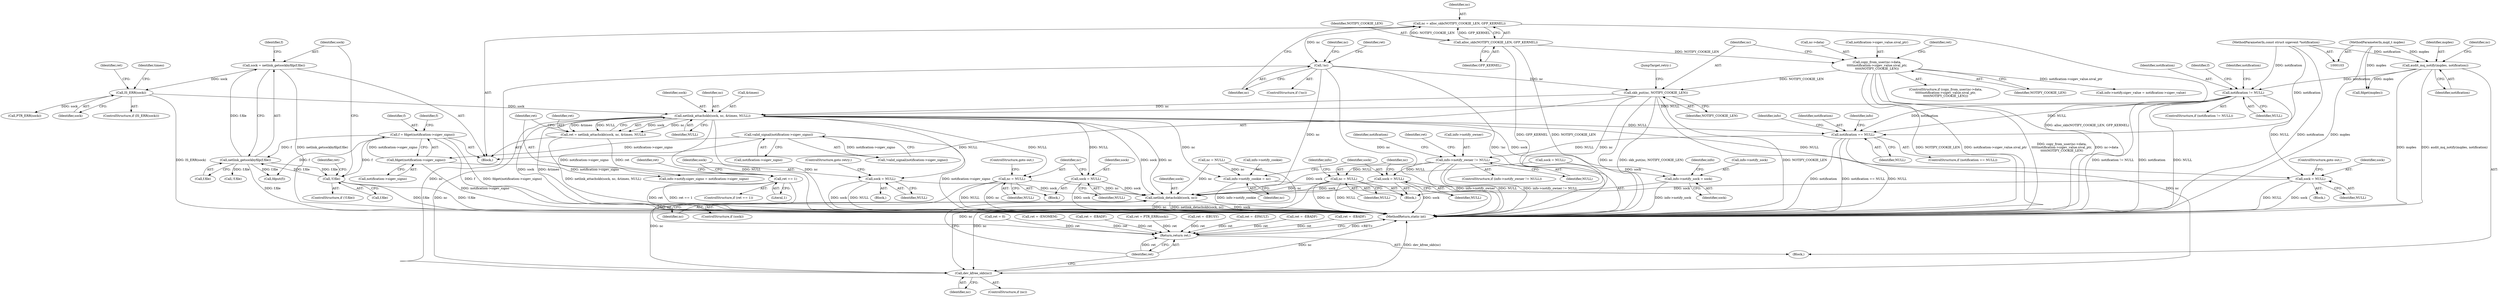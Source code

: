 digraph "0_linux_f991af3daabaecff34684fd51fac80319d1baad1@pointer" {
"1000250" [label="(Call,netlink_attachskb(sock, nc, &timeo, NULL))"];
"1000234" [label="(Call,IS_ERR(sock))"];
"1000225" [label="(Call,sock = netlink_getsockbyfilp(f.file))"];
"1000227" [label="(Call,netlink_getsockbyfilp(f.file))"];
"1000208" [label="(Call,f = fdget(notification->sigev_signo))"];
"1000210" [label="(Call,fdget(notification->sigev_signo))"];
"1000157" [label="(Call,valid_signal(notification->sigev_signo))"];
"1000215" [label="(Call,!f.file)"];
"1000204" [label="(Call,skb_put(nc, NOTIFY_COOKIE_LEN))"];
"1000179" [label="(Call,!nc)"];
"1000173" [label="(Call,nc = alloc_skb(NOTIFY_COOKIE_LEN, GFP_KERNEL))"];
"1000175" [label="(Call,alloc_skb(NOTIFY_COOKIE_LEN, GFP_KERNEL))"];
"1000188" [label="(Call,copy_from_user(nc->data,\n\t\t\t\t\tnotification->sigev_value.sival_ptr,\n\t\t\t\t\tNOTIFY_COOKIE_LEN))"];
"1000123" [label="(Call,notification != NULL)"];
"1000113" [label="(Call,audit_mq_notify(mqdes, notification))"];
"1000104" [label="(MethodParameterIn,mqd_t mqdes)"];
"1000105" [label="(MethodParameterIn,const struct sigevent *notification)"];
"1000241" [label="(Call,sock = NULL)"];
"1000463" [label="(Call,netlink_detachskb(sock, nc))"];
"1000248" [label="(Call,ret = netlink_attachskb(sock, nc, &timeo, NULL))"];
"1000257" [label="(Call,ret == 1)"];
"1000471" [label="(Return,return ret;)"];
"1000261" [label="(Call,sock = NULL)"];
"1000268" [label="(Call,sock = NULL)"];
"1000271" [label="(Call,nc = NULL)"];
"1000469" [label="(Call,dev_kfree_skb(nc))"];
"1000325" [label="(Call,notification == NULL)"];
"1000351" [label="(Call,info->notify_owner != NULL)"];
"1000388" [label="(Call,sock = NULL)"];
"1000391" [label="(Call,nc = NULL)"];
"1000378" [label="(Call,info->notify_sock = sock)"];
"1000383" [label="(Call,info->notify_cookie = nc)"];
"1000251" [label="(Identifier,sock)"];
"1000258" [label="(Identifier,ret)"];
"1000412" [label="(Call,info->notify.sigev_value = notification->sigev_value)"];
"1000393" [label="(Identifier,NULL)"];
"1000397" [label="(Identifier,info)"];
"1000228" [label="(Call,f.file)"];
"1000403" [label="(Call,info->notify.sigev_signo = notification->sigev_signo)"];
"1000192" [label="(Call,notification->sigev_value.sival_ptr)"];
"1000189" [label="(Call,nc->data)"];
"1000249" [label="(Identifier,ret)"];
"1000260" [label="(Block,)"];
"1000171" [label="(Block,)"];
"1000378" [label="(Call,info->notify_sock = sock)"];
"1000174" [label="(Identifier,nc)"];
"1000220" [label="(Call,ret = -EBADF)"];
"1000122" [label="(ControlStructure,if (notification != NULL))"];
"1000269" [label="(Identifier,sock)"];
"1000470" [label="(Identifier,nc)"];
"1000326" [label="(Identifier,notification)"];
"1000114" [label="(Identifier,mqdes)"];
"1000124" [label="(Identifier,notification)"];
"1000307" [label="(Call,ret = -EBADF)"];
"1000263" [label="(Identifier,NULL)"];
"1000316" [label="(Call,ret = 0)"];
"1000266" [label="(Identifier,ret)"];
"1000250" [label="(Call,netlink_attachskb(sock, nc, &timeo, NULL))"];
"1000350" [label="(ControlStructure,if (info->notify_owner != NULL))"];
"1000182" [label="(Call,ret = -ENOMEM)"];
"1000221" [label="(Identifier,ret)"];
"1000209" [label="(Identifier,f)"];
"1000206" [label="(Identifier,NOTIFY_COOKIE_LEN)"];
"1000226" [label="(Identifier,sock)"];
"1000208" [label="(Call,f = fdget(notification->sigev_signo))"];
"1000105" [label="(MethodParameterIn,const struct sigevent *notification)"];
"1000244" [label="(ControlStructure,goto out;)"];
"1000106" [label="(Block,)"];
"1000261" [label="(Call,sock = NULL)"];
"1000252" [label="(Identifier,nc)"];
"1000463" [label="(Call,netlink_detachskb(sock, nc))"];
"1000125" [label="(Identifier,NULL)"];
"1000276" [label="(Identifier,f)"];
"1000116" [label="(Call,nc = NULL)"];
"1000285" [label="(Call,ret = -EBADF)"];
"1000332" [label="(Identifier,info)"];
"1000238" [label="(Identifier,ret)"];
"1000384" [label="(Call,info->notify_cookie)"];
"1000271" [label="(Call,nc = NULL)"];
"1000392" [label="(Identifier,nc)"];
"1000255" [label="(Identifier,NULL)"];
"1000231" [label="(Call,fdput(f))"];
"1000472" [label="(Identifier,ret)"];
"1000215" [label="(Call,!f.file)"];
"1000325" [label="(Call,notification == NULL)"];
"1000243" [label="(Identifier,NULL)"];
"1000355" [label="(Identifier,NULL)"];
"1000365" [label="(Identifier,notification)"];
"1000358" [label="(Identifier,ret)"];
"1000465" [label="(Identifier,nc)"];
"1000280" [label="(Call,!f.file)"];
"1000158" [label="(Call,notification->sigev_signo)"];
"1000253" [label="(Call,&timeo)"];
"1000379" [label="(Call,info->notify_sock)"];
"1000264" [label="(ControlStructure,goto retry;)"];
"1000388" [label="(Call,sock = NULL)"];
"1000227" [label="(Call,netlink_getsockbyfilp(f.file))"];
"1000383" [label="(Call,info->notify_cookie = nc)"];
"1000464" [label="(Identifier,sock)"];
"1000469" [label="(Call,dev_kfree_skb(nc))"];
"1000387" [label="(Identifier,nc)"];
"1000177" [label="(Identifier,GFP_KERNEL)"];
"1000270" [label="(Identifier,NULL)"];
"1000367" [label="(Block,)"];
"1000236" [label="(Block,)"];
"1000117" [label="(Identifier,nc)"];
"1000353" [label="(Identifier,info)"];
"1000190" [label="(Identifier,nc)"];
"1000113" [label="(Call,audit_mq_notify(mqdes, notification))"];
"1000237" [label="(Call,ret = PTR_ERR(sock))"];
"1000390" [label="(Identifier,NULL)"];
"1000473" [label="(MethodReturn,static int)"];
"1000382" [label="(Identifier,sock)"];
"1000187" [label="(ControlStructure,if (copy_from_user(nc->data,\n\t\t\t\t\tnotification->sigev_value.sival_ptr,\n\t\t\t\t\tNOTIFY_COOKIE_LEN)))"];
"1000389" [label="(Identifier,sock)"];
"1000188" [label="(Call,copy_from_user(nc->data,\n\t\t\t\t\tnotification->sigev_value.sival_ptr,\n\t\t\t\t\tNOTIFY_COOKIE_LEN))"];
"1000183" [label="(Identifier,ret)"];
"1000204" [label="(Call,skb_put(nc, NOTIFY_COOKIE_LEN))"];
"1000210" [label="(Call,fdget(notification->sigev_signo))"];
"1000352" [label="(Call,info->notify_owner)"];
"1000256" [label="(ControlStructure,if (ret == 1))"];
"1000132" [label="(Identifier,notification)"];
"1000156" [label="(Call,!valid_signal(notification->sigev_signo))"];
"1000351" [label="(Call,info->notify_owner != NULL)"];
"1000242" [label="(Identifier,sock)"];
"1000357" [label="(Call,ret = -EBUSY)"];
"1000175" [label="(Call,alloc_skb(NOTIFY_COOKIE_LEN, GFP_KERNEL))"];
"1000235" [label="(Identifier,sock)"];
"1000461" [label="(ControlStructure,if (sock))"];
"1000199" [label="(Call,ret = -EFAULT)"];
"1000234" [label="(Call,IS_ERR(sock))"];
"1000178" [label="(ControlStructure,if (!nc))"];
"1000207" [label="(JumpTarget,retry:)"];
"1000157" [label="(Call,valid_signal(notification->sigev_signo))"];
"1000205" [label="(Identifier,nc)"];
"1000232" [label="(Identifier,f)"];
"1000324" [label="(ControlStructure,if (notification == NULL))"];
"1000104" [label="(MethodParameterIn,mqd_t mqdes)"];
"1000262" [label="(Identifier,sock)"];
"1000246" [label="(Identifier,timeo)"];
"1000467" [label="(ControlStructure,if (nc))"];
"1000233" [label="(ControlStructure,if (IS_ERR(sock)))"];
"1000267" [label="(Block,)"];
"1000273" [label="(Identifier,NULL)"];
"1000216" [label="(Call,f.file)"];
"1000179" [label="(Call,!nc)"];
"1000119" [label="(Call,sock = NULL)"];
"1000217" [label="(Identifier,f)"];
"1000471" [label="(Return,return ret;)"];
"1000268" [label="(Call,sock = NULL)"];
"1000176" [label="(Identifier,NOTIFY_COOKIE_LEN)"];
"1000257" [label="(Call,ret == 1)"];
"1000197" [label="(Identifier,NOTIFY_COOKIE_LEN)"];
"1000272" [label="(Identifier,nc)"];
"1000173" [label="(Call,nc = alloc_skb(NOTIFY_COOKIE_LEN, GFP_KERNEL))"];
"1000259" [label="(Literal,1)"];
"1000277" [label="(Call,fdget(mqdes))"];
"1000225" [label="(Call,sock = netlink_getsockbyfilp(f.file))"];
"1000241" [label="(Call,sock = NULL)"];
"1000200" [label="(Identifier,ret)"];
"1000391" [label="(Call,nc = NULL)"];
"1000239" [label="(Call,PTR_ERR(sock))"];
"1000214" [label="(ControlStructure,if (!f.file))"];
"1000385" [label="(Identifier,info)"];
"1000123" [label="(Call,notification != NULL)"];
"1000180" [label="(Identifier,nc)"];
"1000211" [label="(Call,notification->sigev_signo)"];
"1000248" [label="(Call,ret = netlink_attachskb(sock, nc, &timeo, NULL))"];
"1000115" [label="(Identifier,notification)"];
"1000327" [label="(Identifier,NULL)"];
"1000274" [label="(ControlStructure,goto out;)"];
"1000250" -> "1000248"  [label="AST: "];
"1000250" -> "1000255"  [label="CFG: "];
"1000251" -> "1000250"  [label="AST: "];
"1000252" -> "1000250"  [label="AST: "];
"1000253" -> "1000250"  [label="AST: "];
"1000255" -> "1000250"  [label="AST: "];
"1000248" -> "1000250"  [label="CFG: "];
"1000250" -> "1000473"  [label="DDG: sock"];
"1000250" -> "1000473"  [label="DDG: &timeo"];
"1000250" -> "1000473"  [label="DDG: NULL"];
"1000250" -> "1000473"  [label="DDG: nc"];
"1000250" -> "1000241"  [label="DDG: NULL"];
"1000250" -> "1000248"  [label="DDG: sock"];
"1000250" -> "1000248"  [label="DDG: nc"];
"1000250" -> "1000248"  [label="DDG: &timeo"];
"1000250" -> "1000248"  [label="DDG: NULL"];
"1000234" -> "1000250"  [label="DDG: sock"];
"1000204" -> "1000250"  [label="DDG: nc"];
"1000123" -> "1000250"  [label="DDG: NULL"];
"1000250" -> "1000261"  [label="DDG: NULL"];
"1000250" -> "1000268"  [label="DDG: NULL"];
"1000250" -> "1000271"  [label="DDG: NULL"];
"1000250" -> "1000325"  [label="DDG: NULL"];
"1000250" -> "1000378"  [label="DDG: sock"];
"1000250" -> "1000383"  [label="DDG: nc"];
"1000250" -> "1000463"  [label="DDG: sock"];
"1000250" -> "1000463"  [label="DDG: nc"];
"1000250" -> "1000469"  [label="DDG: nc"];
"1000234" -> "1000233"  [label="AST: "];
"1000234" -> "1000235"  [label="CFG: "];
"1000235" -> "1000234"  [label="AST: "];
"1000238" -> "1000234"  [label="CFG: "];
"1000246" -> "1000234"  [label="CFG: "];
"1000234" -> "1000473"  [label="DDG: IS_ERR(sock)"];
"1000225" -> "1000234"  [label="DDG: sock"];
"1000234" -> "1000239"  [label="DDG: sock"];
"1000225" -> "1000171"  [label="AST: "];
"1000225" -> "1000227"  [label="CFG: "];
"1000226" -> "1000225"  [label="AST: "];
"1000227" -> "1000225"  [label="AST: "];
"1000232" -> "1000225"  [label="CFG: "];
"1000225" -> "1000473"  [label="DDG: netlink_getsockbyfilp(f.file)"];
"1000227" -> "1000225"  [label="DDG: f.file"];
"1000227" -> "1000228"  [label="CFG: "];
"1000228" -> "1000227"  [label="AST: "];
"1000227" -> "1000473"  [label="DDG: f.file"];
"1000227" -> "1000215"  [label="DDG: f.file"];
"1000208" -> "1000227"  [label="DDG: f"];
"1000215" -> "1000227"  [label="DDG: f.file"];
"1000227" -> "1000231"  [label="DDG: f.file"];
"1000227" -> "1000280"  [label="DDG: f.file"];
"1000208" -> "1000171"  [label="AST: "];
"1000208" -> "1000210"  [label="CFG: "];
"1000209" -> "1000208"  [label="AST: "];
"1000210" -> "1000208"  [label="AST: "];
"1000217" -> "1000208"  [label="CFG: "];
"1000208" -> "1000473"  [label="DDG: f"];
"1000208" -> "1000473"  [label="DDG: fdget(notification->sigev_signo)"];
"1000210" -> "1000208"  [label="DDG: notification->sigev_signo"];
"1000208" -> "1000215"  [label="DDG: f"];
"1000208" -> "1000231"  [label="DDG: f"];
"1000210" -> "1000211"  [label="CFG: "];
"1000211" -> "1000210"  [label="AST: "];
"1000210" -> "1000473"  [label="DDG: notification->sigev_signo"];
"1000157" -> "1000210"  [label="DDG: notification->sigev_signo"];
"1000210" -> "1000403"  [label="DDG: notification->sigev_signo"];
"1000157" -> "1000156"  [label="AST: "];
"1000157" -> "1000158"  [label="CFG: "];
"1000158" -> "1000157"  [label="AST: "];
"1000156" -> "1000157"  [label="CFG: "];
"1000157" -> "1000473"  [label="DDG: notification->sigev_signo"];
"1000157" -> "1000156"  [label="DDG: notification->sigev_signo"];
"1000157" -> "1000403"  [label="DDG: notification->sigev_signo"];
"1000215" -> "1000214"  [label="AST: "];
"1000215" -> "1000216"  [label="CFG: "];
"1000216" -> "1000215"  [label="AST: "];
"1000221" -> "1000215"  [label="CFG: "];
"1000226" -> "1000215"  [label="CFG: "];
"1000215" -> "1000473"  [label="DDG: f.file"];
"1000215" -> "1000473"  [label="DDG: !f.file"];
"1000204" -> "1000171"  [label="AST: "];
"1000204" -> "1000206"  [label="CFG: "];
"1000205" -> "1000204"  [label="AST: "];
"1000206" -> "1000204"  [label="AST: "];
"1000207" -> "1000204"  [label="CFG: "];
"1000204" -> "1000473"  [label="DDG: NOTIFY_COOKIE_LEN"];
"1000204" -> "1000473"  [label="DDG: nc"];
"1000204" -> "1000473"  [label="DDG: skb_put(nc, NOTIFY_COOKIE_LEN)"];
"1000179" -> "1000204"  [label="DDG: nc"];
"1000188" -> "1000204"  [label="DDG: NOTIFY_COOKIE_LEN"];
"1000204" -> "1000463"  [label="DDG: nc"];
"1000204" -> "1000469"  [label="DDG: nc"];
"1000179" -> "1000178"  [label="AST: "];
"1000179" -> "1000180"  [label="CFG: "];
"1000180" -> "1000179"  [label="AST: "];
"1000183" -> "1000179"  [label="CFG: "];
"1000190" -> "1000179"  [label="CFG: "];
"1000179" -> "1000473"  [label="DDG: !nc"];
"1000179" -> "1000473"  [label="DDG: nc"];
"1000173" -> "1000179"  [label="DDG: nc"];
"1000179" -> "1000463"  [label="DDG: nc"];
"1000179" -> "1000469"  [label="DDG: nc"];
"1000173" -> "1000171"  [label="AST: "];
"1000173" -> "1000175"  [label="CFG: "];
"1000174" -> "1000173"  [label="AST: "];
"1000175" -> "1000173"  [label="AST: "];
"1000180" -> "1000173"  [label="CFG: "];
"1000173" -> "1000473"  [label="DDG: alloc_skb(NOTIFY_COOKIE_LEN, GFP_KERNEL)"];
"1000175" -> "1000173"  [label="DDG: NOTIFY_COOKIE_LEN"];
"1000175" -> "1000173"  [label="DDG: GFP_KERNEL"];
"1000175" -> "1000177"  [label="CFG: "];
"1000176" -> "1000175"  [label="AST: "];
"1000177" -> "1000175"  [label="AST: "];
"1000175" -> "1000473"  [label="DDG: NOTIFY_COOKIE_LEN"];
"1000175" -> "1000473"  [label="DDG: GFP_KERNEL"];
"1000175" -> "1000188"  [label="DDG: NOTIFY_COOKIE_LEN"];
"1000188" -> "1000187"  [label="AST: "];
"1000188" -> "1000197"  [label="CFG: "];
"1000189" -> "1000188"  [label="AST: "];
"1000192" -> "1000188"  [label="AST: "];
"1000197" -> "1000188"  [label="AST: "];
"1000200" -> "1000188"  [label="CFG: "];
"1000205" -> "1000188"  [label="CFG: "];
"1000188" -> "1000473"  [label="DDG: copy_from_user(nc->data,\n\t\t\t\t\tnotification->sigev_value.sival_ptr,\n\t\t\t\t\tNOTIFY_COOKIE_LEN)"];
"1000188" -> "1000473"  [label="DDG: nc->data"];
"1000188" -> "1000473"  [label="DDG: NOTIFY_COOKIE_LEN"];
"1000188" -> "1000473"  [label="DDG: notification->sigev_value.sival_ptr"];
"1000188" -> "1000412"  [label="DDG: notification->sigev_value.sival_ptr"];
"1000123" -> "1000122"  [label="AST: "];
"1000123" -> "1000125"  [label="CFG: "];
"1000124" -> "1000123"  [label="AST: "];
"1000125" -> "1000123"  [label="AST: "];
"1000132" -> "1000123"  [label="CFG: "];
"1000276" -> "1000123"  [label="CFG: "];
"1000123" -> "1000473"  [label="DDG: NULL"];
"1000123" -> "1000473"  [label="DDG: notification != NULL"];
"1000123" -> "1000473"  [label="DDG: notification"];
"1000113" -> "1000123"  [label="DDG: notification"];
"1000105" -> "1000123"  [label="DDG: notification"];
"1000123" -> "1000241"  [label="DDG: NULL"];
"1000123" -> "1000325"  [label="DDG: notification"];
"1000123" -> "1000325"  [label="DDG: NULL"];
"1000113" -> "1000106"  [label="AST: "];
"1000113" -> "1000115"  [label="CFG: "];
"1000114" -> "1000113"  [label="AST: "];
"1000115" -> "1000113"  [label="AST: "];
"1000117" -> "1000113"  [label="CFG: "];
"1000113" -> "1000473"  [label="DDG: mqdes"];
"1000113" -> "1000473"  [label="DDG: audit_mq_notify(mqdes, notification)"];
"1000104" -> "1000113"  [label="DDG: mqdes"];
"1000105" -> "1000113"  [label="DDG: notification"];
"1000113" -> "1000277"  [label="DDG: mqdes"];
"1000104" -> "1000103"  [label="AST: "];
"1000104" -> "1000473"  [label="DDG: mqdes"];
"1000104" -> "1000277"  [label="DDG: mqdes"];
"1000105" -> "1000103"  [label="AST: "];
"1000105" -> "1000473"  [label="DDG: notification"];
"1000105" -> "1000325"  [label="DDG: notification"];
"1000241" -> "1000236"  [label="AST: "];
"1000241" -> "1000243"  [label="CFG: "];
"1000242" -> "1000241"  [label="AST: "];
"1000243" -> "1000241"  [label="AST: "];
"1000244" -> "1000241"  [label="CFG: "];
"1000241" -> "1000473"  [label="DDG: sock"];
"1000241" -> "1000473"  [label="DDG: NULL"];
"1000241" -> "1000463"  [label="DDG: sock"];
"1000463" -> "1000461"  [label="AST: "];
"1000463" -> "1000465"  [label="CFG: "];
"1000464" -> "1000463"  [label="AST: "];
"1000465" -> "1000463"  [label="AST: "];
"1000472" -> "1000463"  [label="CFG: "];
"1000463" -> "1000473"  [label="DDG: nc"];
"1000463" -> "1000473"  [label="DDG: netlink_detachskb(sock, nc)"];
"1000463" -> "1000473"  [label="DDG: sock"];
"1000388" -> "1000463"  [label="DDG: sock"];
"1000268" -> "1000463"  [label="DDG: sock"];
"1000261" -> "1000463"  [label="DDG: sock"];
"1000119" -> "1000463"  [label="DDG: sock"];
"1000116" -> "1000463"  [label="DDG: nc"];
"1000391" -> "1000463"  [label="DDG: nc"];
"1000271" -> "1000463"  [label="DDG: nc"];
"1000248" -> "1000171"  [label="AST: "];
"1000249" -> "1000248"  [label="AST: "];
"1000258" -> "1000248"  [label="CFG: "];
"1000248" -> "1000473"  [label="DDG: netlink_attachskb(sock, nc, &timeo, NULL)"];
"1000248" -> "1000257"  [label="DDG: ret"];
"1000257" -> "1000256"  [label="AST: "];
"1000257" -> "1000259"  [label="CFG: "];
"1000258" -> "1000257"  [label="AST: "];
"1000259" -> "1000257"  [label="AST: "];
"1000262" -> "1000257"  [label="CFG: "];
"1000266" -> "1000257"  [label="CFG: "];
"1000257" -> "1000473"  [label="DDG: ret"];
"1000257" -> "1000473"  [label="DDG: ret == 1"];
"1000257" -> "1000471"  [label="DDG: ret"];
"1000471" -> "1000106"  [label="AST: "];
"1000471" -> "1000472"  [label="CFG: "];
"1000472" -> "1000471"  [label="AST: "];
"1000473" -> "1000471"  [label="CFG: "];
"1000471" -> "1000473"  [label="DDG: <RET>"];
"1000472" -> "1000471"  [label="DDG: ret"];
"1000285" -> "1000471"  [label="DDG: ret"];
"1000220" -> "1000471"  [label="DDG: ret"];
"1000199" -> "1000471"  [label="DDG: ret"];
"1000237" -> "1000471"  [label="DDG: ret"];
"1000357" -> "1000471"  [label="DDG: ret"];
"1000307" -> "1000471"  [label="DDG: ret"];
"1000182" -> "1000471"  [label="DDG: ret"];
"1000316" -> "1000471"  [label="DDG: ret"];
"1000261" -> "1000260"  [label="AST: "];
"1000261" -> "1000263"  [label="CFG: "];
"1000262" -> "1000261"  [label="AST: "];
"1000263" -> "1000261"  [label="AST: "];
"1000264" -> "1000261"  [label="CFG: "];
"1000261" -> "1000473"  [label="DDG: NULL"];
"1000261" -> "1000473"  [label="DDG: sock"];
"1000268" -> "1000267"  [label="AST: "];
"1000268" -> "1000270"  [label="CFG: "];
"1000269" -> "1000268"  [label="AST: "];
"1000270" -> "1000268"  [label="AST: "];
"1000272" -> "1000268"  [label="CFG: "];
"1000268" -> "1000473"  [label="DDG: sock"];
"1000271" -> "1000267"  [label="AST: "];
"1000271" -> "1000273"  [label="CFG: "];
"1000272" -> "1000271"  [label="AST: "];
"1000273" -> "1000271"  [label="AST: "];
"1000274" -> "1000271"  [label="CFG: "];
"1000271" -> "1000473"  [label="DDG: NULL"];
"1000271" -> "1000473"  [label="DDG: nc"];
"1000271" -> "1000469"  [label="DDG: nc"];
"1000469" -> "1000467"  [label="AST: "];
"1000469" -> "1000470"  [label="CFG: "];
"1000470" -> "1000469"  [label="AST: "];
"1000472" -> "1000469"  [label="CFG: "];
"1000469" -> "1000473"  [label="DDG: dev_kfree_skb(nc)"];
"1000469" -> "1000473"  [label="DDG: nc"];
"1000116" -> "1000469"  [label="DDG: nc"];
"1000391" -> "1000469"  [label="DDG: nc"];
"1000325" -> "1000324"  [label="AST: "];
"1000325" -> "1000327"  [label="CFG: "];
"1000326" -> "1000325"  [label="AST: "];
"1000327" -> "1000325"  [label="AST: "];
"1000332" -> "1000325"  [label="CFG: "];
"1000353" -> "1000325"  [label="CFG: "];
"1000325" -> "1000473"  [label="DDG: notification"];
"1000325" -> "1000473"  [label="DDG: notification == NULL"];
"1000325" -> "1000473"  [label="DDG: NULL"];
"1000325" -> "1000351"  [label="DDG: NULL"];
"1000351" -> "1000350"  [label="AST: "];
"1000351" -> "1000355"  [label="CFG: "];
"1000352" -> "1000351"  [label="AST: "];
"1000355" -> "1000351"  [label="AST: "];
"1000358" -> "1000351"  [label="CFG: "];
"1000365" -> "1000351"  [label="CFG: "];
"1000351" -> "1000473"  [label="DDG: info->notify_owner != NULL"];
"1000351" -> "1000473"  [label="DDG: info->notify_owner"];
"1000351" -> "1000473"  [label="DDG: NULL"];
"1000351" -> "1000388"  [label="DDG: NULL"];
"1000351" -> "1000391"  [label="DDG: NULL"];
"1000388" -> "1000367"  [label="AST: "];
"1000388" -> "1000390"  [label="CFG: "];
"1000389" -> "1000388"  [label="AST: "];
"1000390" -> "1000388"  [label="AST: "];
"1000392" -> "1000388"  [label="CFG: "];
"1000388" -> "1000473"  [label="DDG: sock"];
"1000391" -> "1000367"  [label="AST: "];
"1000391" -> "1000393"  [label="CFG: "];
"1000392" -> "1000391"  [label="AST: "];
"1000393" -> "1000391"  [label="AST: "];
"1000397" -> "1000391"  [label="CFG: "];
"1000391" -> "1000473"  [label="DDG: nc"];
"1000391" -> "1000473"  [label="DDG: NULL"];
"1000378" -> "1000367"  [label="AST: "];
"1000378" -> "1000382"  [label="CFG: "];
"1000379" -> "1000378"  [label="AST: "];
"1000382" -> "1000378"  [label="AST: "];
"1000385" -> "1000378"  [label="CFG: "];
"1000378" -> "1000473"  [label="DDG: info->notify_sock"];
"1000119" -> "1000378"  [label="DDG: sock"];
"1000383" -> "1000367"  [label="AST: "];
"1000383" -> "1000387"  [label="CFG: "];
"1000384" -> "1000383"  [label="AST: "];
"1000387" -> "1000383"  [label="AST: "];
"1000389" -> "1000383"  [label="CFG: "];
"1000383" -> "1000473"  [label="DDG: info->notify_cookie"];
"1000116" -> "1000383"  [label="DDG: nc"];
}
